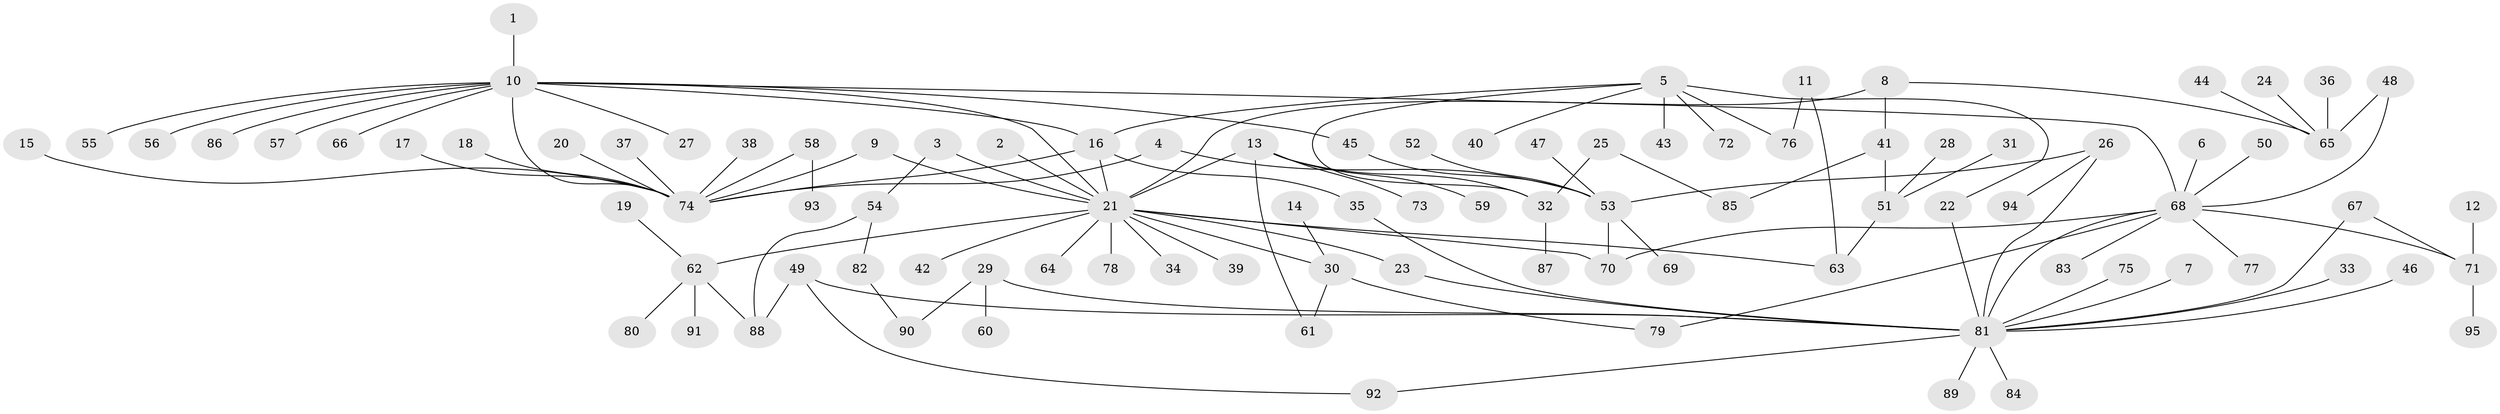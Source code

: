 // original degree distribution, {14: 0.007407407407407408, 11: 0.007407407407407408, 5: 0.037037037037037035, 18: 0.007407407407407408, 17: 0.007407407407407408, 1: 0.5185185185185185, 4: 0.044444444444444446, 2: 0.26666666666666666, 12: 0.007407407407407408, 7: 0.014814814814814815, 3: 0.06666666666666667, 6: 0.007407407407407408, 8: 0.007407407407407408}
// Generated by graph-tools (version 1.1) at 2025/36/03/04/25 23:36:43]
// undirected, 95 vertices, 116 edges
graph export_dot {
  node [color=gray90,style=filled];
  1;
  2;
  3;
  4;
  5;
  6;
  7;
  8;
  9;
  10;
  11;
  12;
  13;
  14;
  15;
  16;
  17;
  18;
  19;
  20;
  21;
  22;
  23;
  24;
  25;
  26;
  27;
  28;
  29;
  30;
  31;
  32;
  33;
  34;
  35;
  36;
  37;
  38;
  39;
  40;
  41;
  42;
  43;
  44;
  45;
  46;
  47;
  48;
  49;
  50;
  51;
  52;
  53;
  54;
  55;
  56;
  57;
  58;
  59;
  60;
  61;
  62;
  63;
  64;
  65;
  66;
  67;
  68;
  69;
  70;
  71;
  72;
  73;
  74;
  75;
  76;
  77;
  78;
  79;
  80;
  81;
  82;
  83;
  84;
  85;
  86;
  87;
  88;
  89;
  90;
  91;
  92;
  93;
  94;
  95;
  1 -- 10 [weight=1.0];
  2 -- 21 [weight=1.0];
  3 -- 21 [weight=1.0];
  3 -- 54 [weight=1.0];
  4 -- 53 [weight=1.0];
  4 -- 74 [weight=1.0];
  5 -- 16 [weight=1.0];
  5 -- 22 [weight=1.0];
  5 -- 32 [weight=1.0];
  5 -- 40 [weight=1.0];
  5 -- 43 [weight=1.0];
  5 -- 72 [weight=1.0];
  5 -- 76 [weight=1.0];
  6 -- 68 [weight=1.0];
  7 -- 81 [weight=1.0];
  8 -- 21 [weight=1.0];
  8 -- 41 [weight=1.0];
  8 -- 65 [weight=1.0];
  9 -- 21 [weight=1.0];
  9 -- 74 [weight=1.0];
  10 -- 16 [weight=1.0];
  10 -- 21 [weight=1.0];
  10 -- 27 [weight=1.0];
  10 -- 45 [weight=1.0];
  10 -- 55 [weight=1.0];
  10 -- 56 [weight=1.0];
  10 -- 57 [weight=1.0];
  10 -- 66 [weight=1.0];
  10 -- 68 [weight=1.0];
  10 -- 74 [weight=1.0];
  10 -- 86 [weight=1.0];
  11 -- 63 [weight=1.0];
  11 -- 76 [weight=1.0];
  12 -- 71 [weight=1.0];
  13 -- 21 [weight=1.0];
  13 -- 32 [weight=1.0];
  13 -- 59 [weight=1.0];
  13 -- 61 [weight=1.0];
  13 -- 73 [weight=1.0];
  14 -- 30 [weight=1.0];
  15 -- 74 [weight=1.0];
  16 -- 21 [weight=1.0];
  16 -- 35 [weight=1.0];
  16 -- 74 [weight=1.0];
  17 -- 74 [weight=1.0];
  18 -- 74 [weight=1.0];
  19 -- 62 [weight=1.0];
  20 -- 74 [weight=1.0];
  21 -- 23 [weight=1.0];
  21 -- 30 [weight=1.0];
  21 -- 34 [weight=1.0];
  21 -- 39 [weight=1.0];
  21 -- 42 [weight=1.0];
  21 -- 62 [weight=1.0];
  21 -- 63 [weight=1.0];
  21 -- 64 [weight=1.0];
  21 -- 70 [weight=1.0];
  21 -- 78 [weight=1.0];
  22 -- 81 [weight=1.0];
  23 -- 81 [weight=1.0];
  24 -- 65 [weight=1.0];
  25 -- 32 [weight=1.0];
  25 -- 85 [weight=1.0];
  26 -- 53 [weight=1.0];
  26 -- 81 [weight=1.0];
  26 -- 94 [weight=1.0];
  28 -- 51 [weight=1.0];
  29 -- 60 [weight=1.0];
  29 -- 81 [weight=1.0];
  29 -- 90 [weight=1.0];
  30 -- 61 [weight=1.0];
  30 -- 79 [weight=1.0];
  31 -- 51 [weight=1.0];
  32 -- 87 [weight=1.0];
  33 -- 81 [weight=1.0];
  35 -- 81 [weight=1.0];
  36 -- 65 [weight=1.0];
  37 -- 74 [weight=1.0];
  38 -- 74 [weight=1.0];
  41 -- 51 [weight=1.0];
  41 -- 85 [weight=1.0];
  44 -- 65 [weight=1.0];
  45 -- 53 [weight=1.0];
  46 -- 81 [weight=1.0];
  47 -- 53 [weight=1.0];
  48 -- 65 [weight=1.0];
  48 -- 68 [weight=1.0];
  49 -- 81 [weight=1.0];
  49 -- 88 [weight=1.0];
  49 -- 92 [weight=1.0];
  50 -- 68 [weight=1.0];
  51 -- 63 [weight=1.0];
  52 -- 53 [weight=1.0];
  53 -- 69 [weight=1.0];
  53 -- 70 [weight=1.0];
  54 -- 82 [weight=1.0];
  54 -- 88 [weight=1.0];
  58 -- 74 [weight=1.0];
  58 -- 93 [weight=1.0];
  62 -- 80 [weight=1.0];
  62 -- 88 [weight=1.0];
  62 -- 91 [weight=1.0];
  67 -- 71 [weight=1.0];
  67 -- 81 [weight=1.0];
  68 -- 70 [weight=1.0];
  68 -- 71 [weight=1.0];
  68 -- 77 [weight=1.0];
  68 -- 79 [weight=1.0];
  68 -- 81 [weight=1.0];
  68 -- 83 [weight=1.0];
  71 -- 95 [weight=1.0];
  75 -- 81 [weight=1.0];
  81 -- 84 [weight=1.0];
  81 -- 89 [weight=1.0];
  81 -- 92 [weight=1.0];
  82 -- 90 [weight=1.0];
}
